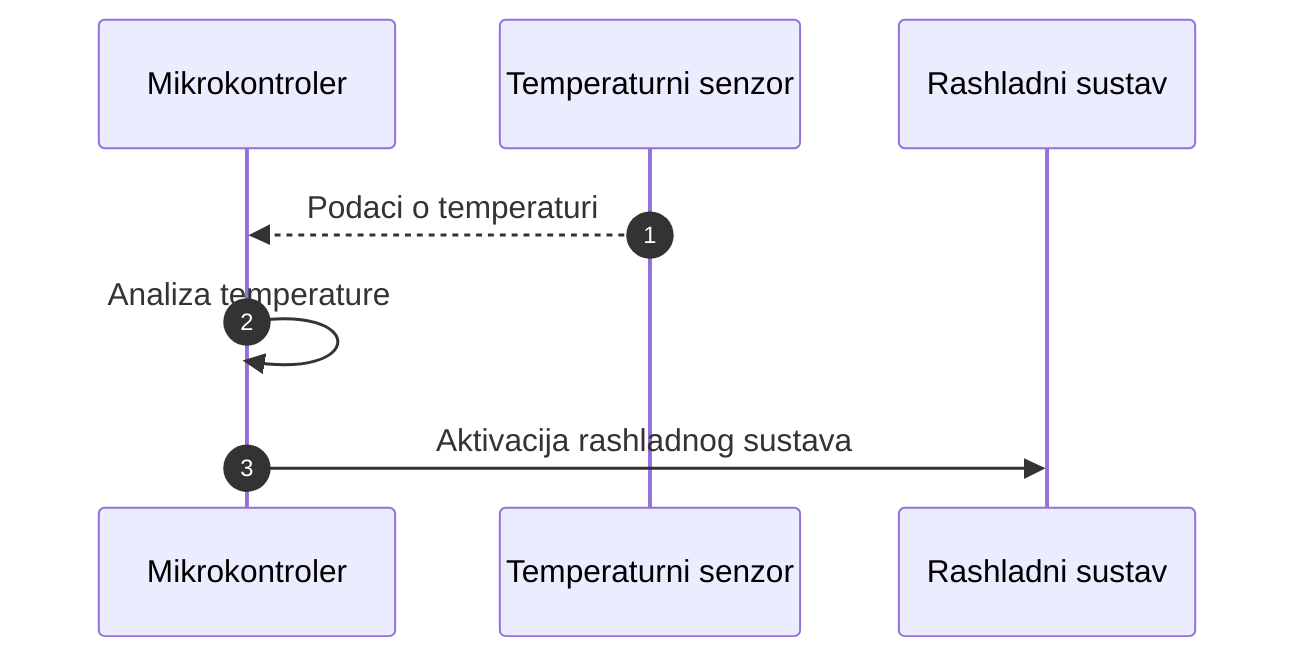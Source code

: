 sequenceDiagram
    autonumber
    participant MCU as Mikrokontroler
    participant TempSenzor as Temperaturni senzor
    participant Rashladni as Rashladni sustav

    TempSenzor-->>MCU: Podaci o temperaturi
    MCU->>MCU: Analiza temperature
    MCU->>Rashladni: Aktivacija rashladnog sustava